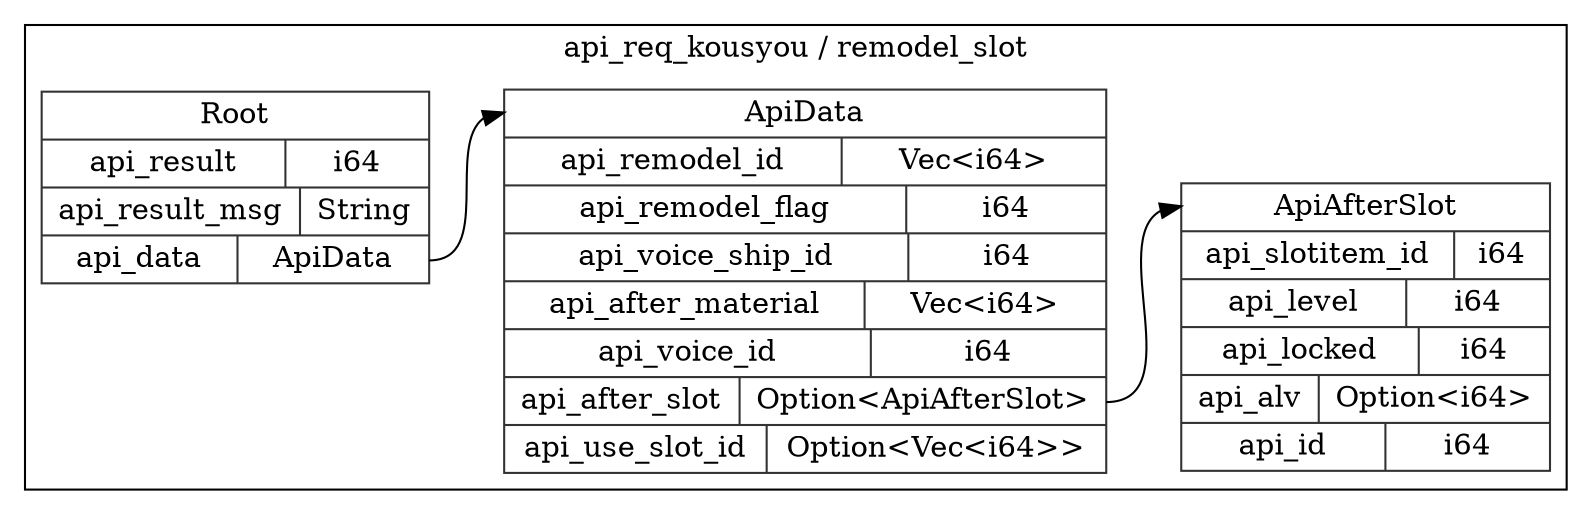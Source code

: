 digraph {
  rankdir=LR;
  subgraph cluster_0 {
    label="api_req_kousyou / remodel_slot";
    node [style="filled", color=white, style="solid", color=gray20];
    api_req_kousyou__remodel_slot__Root [label="<Root> Root  | { api_result | <api_result> i64 } | { api_result_msg | <api_result_msg> String } | { api_data | <api_data> ApiData }", shape=record];
    api_req_kousyou__remodel_slot__ApiData;
    api_req_kousyou__remodel_slot__Root:api_data:e -> api_req_kousyou__remodel_slot__ApiData:ApiData:w;
    api_req_kousyou__remodel_slot__ApiData [label="<ApiData> ApiData  | { api_remodel_id | <api_remodel_id> Vec\<i64\> } | { api_remodel_flag | <api_remodel_flag> i64 } | { api_voice_ship_id | <api_voice_ship_id> i64 } | { api_after_material | <api_after_material> Vec\<i64\> } | { api_voice_id | <api_voice_id> i64 } | { api_after_slot | <api_after_slot> Option\<ApiAfterSlot\> } | { api_use_slot_id | <api_use_slot_id> Option\<Vec\<i64\>\> }", shape=record];
    api_req_kousyou__remodel_slot__ApiAfterSlot;
    api_req_kousyou__remodel_slot__ApiData:api_after_slot:e -> api_req_kousyou__remodel_slot__ApiAfterSlot:ApiAfterSlot:w;
    api_req_kousyou__remodel_slot__ApiAfterSlot [label="<ApiAfterSlot> ApiAfterSlot  | { api_slotitem_id | <api_slotitem_id> i64 } | { api_level | <api_level> i64 } | { api_locked | <api_locked> i64 } | { api_alv | <api_alv> Option\<i64\> } | { api_id | <api_id> i64 }", shape=record];
  }
}
